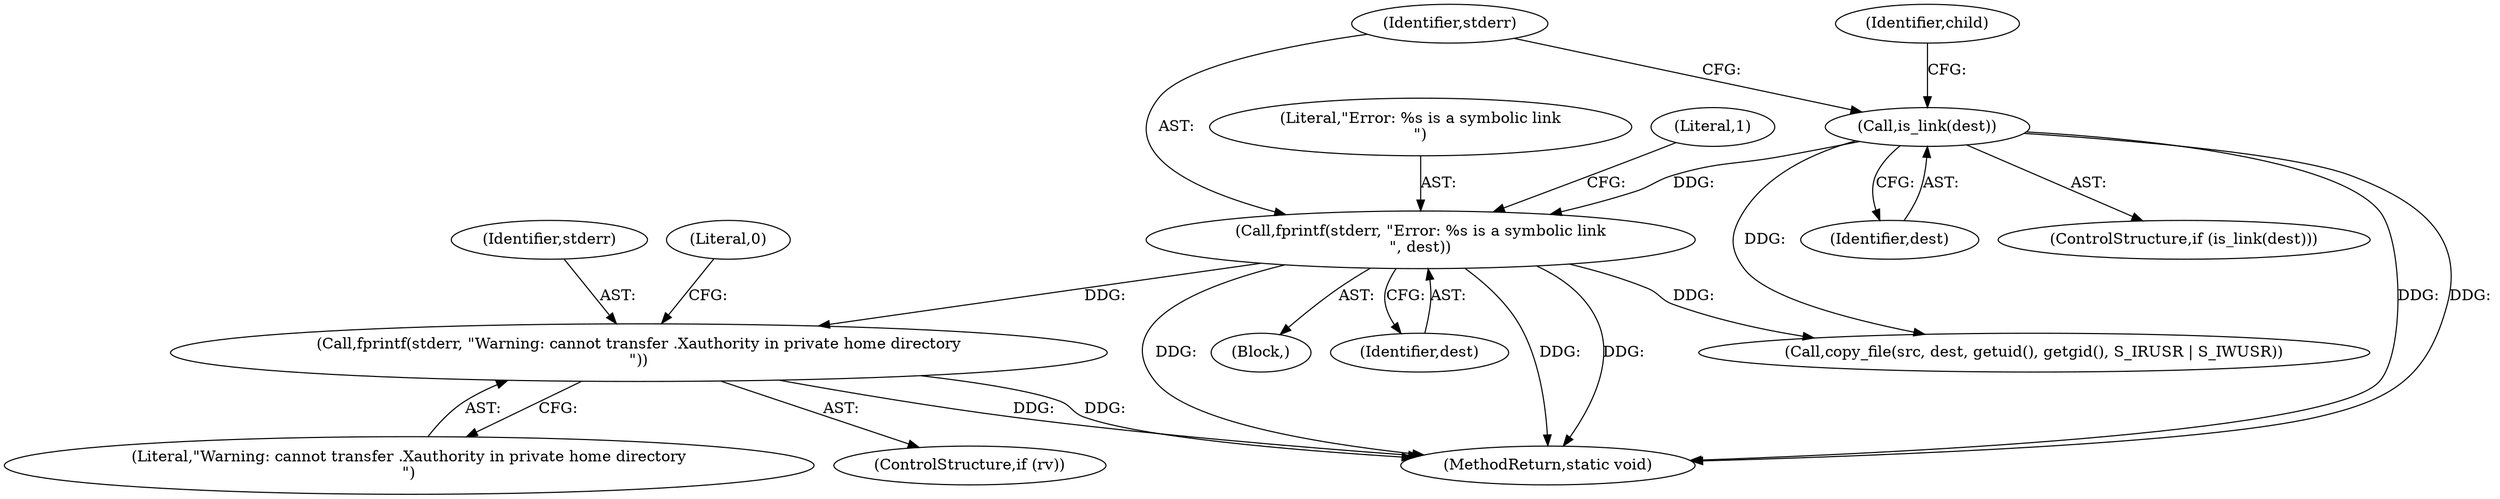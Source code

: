 digraph "1_firejail_b8a4ff9775318ca5e679183884a6a63f3da8f863_0@API" {
"1000161" [label="(Call,fprintf(stderr, \"Warning: cannot transfer .Xauthority in private home directory\n\"))"];
"1000125" [label="(Call,fprintf(stderr, \"Error: %s is a symbolic link\n\", dest))"];
"1000122" [label="(Call,is_link(dest))"];
"1000163" [label="(Literal,\"Warning: cannot transfer .Xauthority in private home directory\n\")"];
"1000124" [label="(Block,)"];
"1000122" [label="(Call,is_link(dest))"];
"1000177" [label="(MethodReturn,static void)"];
"1000170" [label="(Literal,0)"];
"1000128" [label="(Identifier,dest)"];
"1000127" [label="(Literal,\"Error: %s is a symbolic link\n\")"];
"1000151" [label="(Call,copy_file(src, dest, getuid(), getgid(), S_IRUSR | S_IWUSR))"];
"1000123" [label="(Identifier,dest)"];
"1000125" [label="(Call,fprintf(stderr, \"Error: %s is a symbolic link\n\", dest))"];
"1000130" [label="(Literal,1)"];
"1000162" [label="(Identifier,stderr)"];
"1000121" [label="(ControlStructure,if (is_link(dest)))"];
"1000161" [label="(Call,fprintf(stderr, \"Warning: cannot transfer .Xauthority in private home directory\n\"))"];
"1000126" [label="(Identifier,stderr)"];
"1000159" [label="(ControlStructure,if (rv))"];
"1000133" [label="(Identifier,child)"];
"1000161" -> "1000159"  [label="AST: "];
"1000161" -> "1000163"  [label="CFG: "];
"1000162" -> "1000161"  [label="AST: "];
"1000163" -> "1000161"  [label="AST: "];
"1000170" -> "1000161"  [label="CFG: "];
"1000161" -> "1000177"  [label="DDG: "];
"1000161" -> "1000177"  [label="DDG: "];
"1000125" -> "1000161"  [label="DDG: "];
"1000125" -> "1000124"  [label="AST: "];
"1000125" -> "1000128"  [label="CFG: "];
"1000126" -> "1000125"  [label="AST: "];
"1000127" -> "1000125"  [label="AST: "];
"1000128" -> "1000125"  [label="AST: "];
"1000130" -> "1000125"  [label="CFG: "];
"1000125" -> "1000177"  [label="DDG: "];
"1000125" -> "1000177"  [label="DDG: "];
"1000125" -> "1000177"  [label="DDG: "];
"1000122" -> "1000125"  [label="DDG: "];
"1000125" -> "1000151"  [label="DDG: "];
"1000122" -> "1000121"  [label="AST: "];
"1000122" -> "1000123"  [label="CFG: "];
"1000123" -> "1000122"  [label="AST: "];
"1000126" -> "1000122"  [label="CFG: "];
"1000133" -> "1000122"  [label="CFG: "];
"1000122" -> "1000177"  [label="DDG: "];
"1000122" -> "1000177"  [label="DDG: "];
"1000122" -> "1000151"  [label="DDG: "];
}

